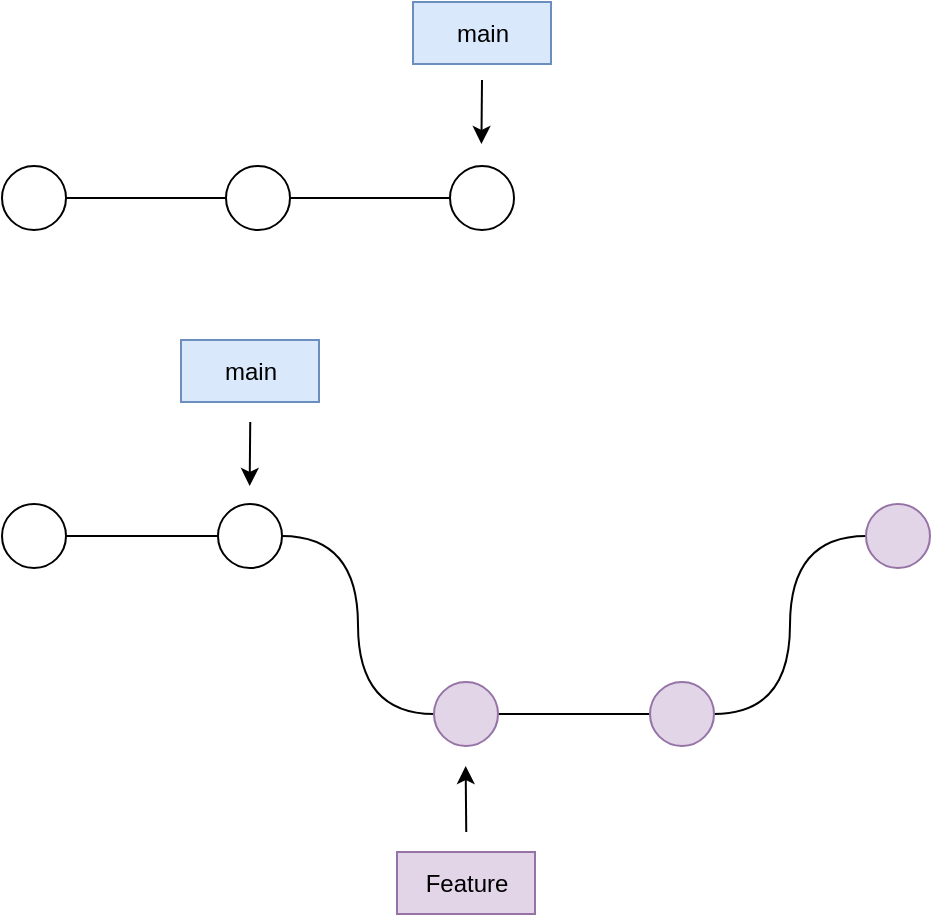 <mxfile version="14.5.0" type="github" pages="3"><diagram id="snfZdG19oCqRE-or88sP" name="Git Workflow"><mxGraphModel dx="981" dy="548" grid="0" gridSize="10" guides="1" tooltips="1" connect="1" arrows="1" fold="1" page="1" pageScale="1" pageWidth="850" pageHeight="1100" math="0" shadow="0"><root><mxCell id="0"/><mxCell id="1" parent="0"/><mxCell id="6Pitq3R_OFmoln9Lepe_-3" value="" style="edgeStyle=orthogonalEdgeStyle;rounded=0;orthogonalLoop=1;jettySize=auto;html=1;endArrow=none;endFill=0;" edge="1" parent="1" source="6Pitq3R_OFmoln9Lepe_-1" target="6Pitq3R_OFmoln9Lepe_-2"><mxGeometry relative="1" as="geometry"/></mxCell><mxCell id="6Pitq3R_OFmoln9Lepe_-1" value="" style="ellipse;whiteSpace=wrap;html=1;aspect=fixed;" vertex="1" parent="1"><mxGeometry x="151" y="330" width="32" height="32" as="geometry"/></mxCell><mxCell id="6Pitq3R_OFmoln9Lepe_-5" value="" style="edgeStyle=orthogonalEdgeStyle;rounded=0;orthogonalLoop=1;jettySize=auto;html=1;endArrow=none;endFill=0;" edge="1" parent="1" source="6Pitq3R_OFmoln9Lepe_-2" target="6Pitq3R_OFmoln9Lepe_-4"><mxGeometry relative="1" as="geometry"/></mxCell><mxCell id="6Pitq3R_OFmoln9Lepe_-2" value="" style="ellipse;whiteSpace=wrap;html=1;aspect=fixed;" vertex="1" parent="1"><mxGeometry x="263" y="330" width="32" height="32" as="geometry"/></mxCell><mxCell id="6Pitq3R_OFmoln9Lepe_-4" value="" style="ellipse;whiteSpace=wrap;html=1;aspect=fixed;" vertex="1" parent="1"><mxGeometry x="375" y="330" width="32" height="32" as="geometry"/></mxCell><mxCell id="6Pitq3R_OFmoln9Lepe_-6" value="main" style="rounded=0;whiteSpace=wrap;html=1;fillColor=#dae8fc;strokeColor=#6c8ebf;" vertex="1" parent="1"><mxGeometry x="356.5" y="248" width="69" height="31" as="geometry"/></mxCell><mxCell id="6Pitq3R_OFmoln9Lepe_-7" value="" style="endArrow=classic;html=1;" edge="1" parent="1"><mxGeometry width="50" height="50" relative="1" as="geometry"><mxPoint x="391" y="287" as="sourcePoint"/><mxPoint x="390.71" y="319" as="targetPoint"/></mxGeometry></mxCell><mxCell id="6Pitq3R_OFmoln9Lepe_-10" value="" style="edgeStyle=orthogonalEdgeStyle;rounded=0;orthogonalLoop=1;jettySize=auto;html=1;endArrow=none;endFill=0;" edge="1" parent="1" source="6Pitq3R_OFmoln9Lepe_-11" target="6Pitq3R_OFmoln9Lepe_-12"><mxGeometry relative="1" as="geometry"/></mxCell><mxCell id="6Pitq3R_OFmoln9Lepe_-11" value="" style="ellipse;whiteSpace=wrap;html=1;aspect=fixed;" vertex="1" parent="1"><mxGeometry x="151" y="499" width="32" height="32" as="geometry"/></mxCell><mxCell id="6Pitq3R_OFmoln9Lepe_-17" style="edgeStyle=orthogonalEdgeStyle;curved=1;orthogonalLoop=1;jettySize=auto;html=1;entryX=0;entryY=0.5;entryDx=0;entryDy=0;endArrow=none;endFill=0;" edge="1" parent="1" source="6Pitq3R_OFmoln9Lepe_-12" target="6Pitq3R_OFmoln9Lepe_-15"><mxGeometry relative="1" as="geometry"/></mxCell><mxCell id="6Pitq3R_OFmoln9Lepe_-12" value="" style="ellipse;whiteSpace=wrap;html=1;aspect=fixed;" vertex="1" parent="1"><mxGeometry x="259" y="499" width="32" height="32" as="geometry"/></mxCell><mxCell id="6Pitq3R_OFmoln9Lepe_-13" value="main" style="rounded=0;whiteSpace=wrap;html=1;fillColor=#dae8fc;strokeColor=#6c8ebf;" vertex="1" parent="1"><mxGeometry x="240.5" y="417" width="69" height="31" as="geometry"/></mxCell><mxCell id="6Pitq3R_OFmoln9Lepe_-14" value="" style="endArrow=classic;html=1;" edge="1" parent="1"><mxGeometry width="50" height="50" relative="1" as="geometry"><mxPoint x="275.12" y="458" as="sourcePoint"/><mxPoint x="274.83" y="490" as="targetPoint"/></mxGeometry></mxCell><mxCell id="6Pitq3R_OFmoln9Lepe_-19" value="" style="edgeStyle=orthogonalEdgeStyle;curved=1;orthogonalLoop=1;jettySize=auto;html=1;endArrow=none;endFill=0;" edge="1" parent="1" source="6Pitq3R_OFmoln9Lepe_-15" target="6Pitq3R_OFmoln9Lepe_-18"><mxGeometry relative="1" as="geometry"/></mxCell><mxCell id="6Pitq3R_OFmoln9Lepe_-15" value="" style="ellipse;whiteSpace=wrap;html=1;aspect=fixed;fillColor=#e1d5e7;strokeColor=#9673a6;" vertex="1" parent="1"><mxGeometry x="367" y="588" width="32" height="32" as="geometry"/></mxCell><mxCell id="6Pitq3R_OFmoln9Lepe_-21" value="" style="edgeStyle=orthogonalEdgeStyle;curved=1;orthogonalLoop=1;jettySize=auto;html=1;endArrow=none;endFill=0;entryX=0;entryY=0.5;entryDx=0;entryDy=0;" edge="1" parent="1" source="6Pitq3R_OFmoln9Lepe_-18" target="6Pitq3R_OFmoln9Lepe_-20"><mxGeometry relative="1" as="geometry"/></mxCell><mxCell id="6Pitq3R_OFmoln9Lepe_-18" value="" style="ellipse;whiteSpace=wrap;html=1;aspect=fixed;fillColor=#e1d5e7;strokeColor=#9673a6;" vertex="1" parent="1"><mxGeometry x="475" y="588" width="32" height="32" as="geometry"/></mxCell><mxCell id="6Pitq3R_OFmoln9Lepe_-20" value="" style="ellipse;whiteSpace=wrap;html=1;aspect=fixed;fillColor=#e1d5e7;strokeColor=#9673a6;" vertex="1" parent="1"><mxGeometry x="583" y="499" width="32" height="32" as="geometry"/></mxCell><mxCell id="6Pitq3R_OFmoln9Lepe_-22" value="Feature" style="rounded=0;whiteSpace=wrap;html=1;fillColor=#e1d5e7;strokeColor=#9673a6;" vertex="1" parent="1"><mxGeometry x="348.5" y="673" width="69" height="31" as="geometry"/></mxCell><mxCell id="6Pitq3R_OFmoln9Lepe_-23" value="" style="endArrow=classic;html=1;" edge="1" parent="1"><mxGeometry width="50" height="50" relative="1" as="geometry"><mxPoint x="383.12" y="663" as="sourcePoint"/><mxPoint x="382.83" y="630" as="targetPoint"/></mxGeometry></mxCell></root></mxGraphModel></diagram><diagram id="TmG6fo70Fj_0FlWmMKGq" name="Pipeline"><mxGraphModel dx="1422" dy="794" grid="0" gridSize="10" guides="1" tooltips="1" connect="1" arrows="1" fold="1" page="0" pageScale="1" pageWidth="850" pageHeight="1100" math="0" shadow="0"><root><mxCell id="dbR6MqpNn8hZL8l0TWm3-0"/><mxCell id="dbR6MqpNn8hZL8l0TWm3-1" parent="dbR6MqpNn8hZL8l0TWm3-0"/><mxCell id="dbR6MqpNn8hZL8l0TWm3-11" value="Pipeline" style="rounded=0;whiteSpace=wrap;html=1;align=left;verticalAlign=top;fillColor=#fad7ac;strokeColor=#b46504;" vertex="1" parent="dbR6MqpNn8hZL8l0TWm3-1"><mxGeometry x="50" y="40" width="260" height="460" as="geometry"/></mxCell><mxCell id="dbR6MqpNn8hZL8l0TWm3-4" value="Stage" style="rounded=0;whiteSpace=wrap;html=1;align=left;verticalAlign=top;fillColor=#d5e8d4;strokeColor=#82b366;" vertex="1" parent="dbR6MqpNn8hZL8l0TWm3-1"><mxGeometry x="80" y="80" width="190" height="400" as="geometry"/></mxCell><mxCell id="dbR6MqpNn8hZL8l0TWm3-5" value="Job" style="rounded=0;whiteSpace=wrap;html=1;align=left;fillColor=#dae8fc;strokeColor=#6c8ebf;verticalAlign=top;" vertex="1" parent="dbR6MqpNn8hZL8l0TWm3-1"><mxGeometry x="115" y="110" width="120" height="160" as="geometry"/></mxCell><mxCell id="dbR6MqpNn8hZL8l0TWm3-6" value="Deployment Job&lt;br&gt;Environment: name" style="rounded=0;whiteSpace=wrap;html=1;align=left;fillColor=#dae8fc;strokeColor=#6c8ebf;verticalAlign=top;" vertex="1" parent="dbR6MqpNn8hZL8l0TWm3-1"><mxGeometry x="115" y="290" width="120" height="170" as="geometry"/></mxCell><mxCell id="dbR6MqpNn8hZL8l0TWm3-12" value="Pipeline - Deploy APIM Infrastructure" style="rounded=0;whiteSpace=wrap;html=1;align=left;verticalAlign=top;fillColor=#fad7ac;strokeColor=#b46504;" vertex="1" parent="dbR6MqpNn8hZL8l0TWm3-1"><mxGeometry x="400" y="40" width="260" height="520" as="geometry"/></mxCell><mxCell id="dbR6MqpNn8hZL8l0TWm3-23" style="edgeStyle=orthogonalEdgeStyle;orthogonalLoop=1;jettySize=auto;html=1;endArrow=none;endFill=0;rounded=1;entryX=0;entryY=0.5;entryDx=0;entryDy=0;" edge="1" parent="dbR6MqpNn8hZL8l0TWm3-1" source="dbR6MqpNn8hZL8l0TWm3-19" target="dbR6MqpNn8hZL8l0TWm3-21"><mxGeometry relative="1" as="geometry"><mxPoint x="1050" y="180" as="targetPoint"/><Array as="points"><mxPoint x="1120" y="150"/><mxPoint x="1120" y="150"/></Array></mxGeometry></mxCell><mxCell id="dbR6MqpNn8hZL8l0TWm3-19" value="Environment: WAR-SYD-DV-APIM-001" style="rounded=0;whiteSpace=wrap;html=1;align=left;" vertex="1" parent="dbR6MqpNn8hZL8l0TWm3-1"><mxGeometry x="710" y="120" width="240" height="60" as="geometry"/></mxCell><mxCell id="dbR6MqpNn8hZL8l0TWm3-21" value="Manual Approval: R_Architects" style="ellipse;whiteSpace=wrap;html=1;aspect=fixed;align=center;fillColor=#cdeb8b;strokeColor=#36393d;" vertex="1" parent="dbR6MqpNn8hZL8l0TWm3-1"><mxGeometry x="1060" y="110" width="80" height="80" as="geometry"/></mxCell><mxCell id="dbR6MqpNn8hZL8l0TWm3-27" value="Task" style="shape=step;perimeter=stepPerimeter;whiteSpace=wrap;html=1;fixedSize=1;align=center;" vertex="1" parent="dbR6MqpNn8hZL8l0TWm3-1"><mxGeometry x="132.5" y="140" width="85" height="30" as="geometry"/></mxCell><mxCell id="dbR6MqpNn8hZL8l0TWm3-28" value="Task" style="shape=step;perimeter=stepPerimeter;whiteSpace=wrap;html=1;fixedSize=1;align=center;" vertex="1" parent="dbR6MqpNn8hZL8l0TWm3-1"><mxGeometry x="132.5" y="180" width="85" height="30" as="geometry"/></mxCell><mxCell id="dbR6MqpNn8hZL8l0TWm3-29" value="Task" style="shape=step;perimeter=stepPerimeter;whiteSpace=wrap;html=1;fixedSize=1;align=center;" vertex="1" parent="dbR6MqpNn8hZL8l0TWm3-1"><mxGeometry x="132.5" y="220" width="85" height="30" as="geometry"/></mxCell><mxCell id="dbR6MqpNn8hZL8l0TWm3-30" value="Task" style="shape=step;perimeter=stepPerimeter;whiteSpace=wrap;html=1;fixedSize=1;align=center;" vertex="1" parent="dbR6MqpNn8hZL8l0TWm3-1"><mxGeometry x="132.5" y="330" width="85" height="30" as="geometry"/></mxCell><mxCell id="dbR6MqpNn8hZL8l0TWm3-31" value="Task" style="shape=step;perimeter=stepPerimeter;whiteSpace=wrap;html=1;fixedSize=1;align=center;" vertex="1" parent="dbR6MqpNn8hZL8l0TWm3-1"><mxGeometry x="132.5" y="370" width="85" height="30" as="geometry"/></mxCell><mxCell id="dbR6MqpNn8hZL8l0TWm3-32" value="Task" style="shape=step;perimeter=stepPerimeter;whiteSpace=wrap;html=1;fixedSize=1;align=center;" vertex="1" parent="dbR6MqpNn8hZL8l0TWm3-1"><mxGeometry x="132.5" y="410" width="85" height="30" as="geometry"/></mxCell><mxCell id="dbR6MqpNn8hZL8l0TWm3-33" value="Stage: Development" style="rounded=0;whiteSpace=wrap;html=1;align=left;verticalAlign=top;fillColor=#d5e8d4;strokeColor=#82b366;" vertex="1" parent="dbR6MqpNn8hZL8l0TWm3-1"><mxGeometry x="425" y="80" width="190" height="210" as="geometry"/></mxCell><mxCell id="dbR6MqpNn8hZL8l0TWm3-34" value="Deployment Job" style="rounded=0;whiteSpace=wrap;html=1;align=left;fillColor=#dae8fc;strokeColor=#6c8ebf;verticalAlign=top;" vertex="1" parent="dbR6MqpNn8hZL8l0TWm3-1"><mxGeometry x="460" y="110" width="120" height="160" as="geometry"/></mxCell><mxCell id="dbR6MqpNn8hZL8l0TWm3-35" value="Download&lt;br&gt;Artifacts" style="shape=step;perimeter=stepPerimeter;whiteSpace=wrap;html=1;fixedSize=1;align=center;" vertex="1" parent="dbR6MqpNn8hZL8l0TWm3-1"><mxGeometry x="468.5" y="150" width="102.5" height="40" as="geometry"/></mxCell><mxCell id="dbR6MqpNn8hZL8l0TWm3-41" style="edgeStyle=orthogonalEdgeStyle;orthogonalLoop=1;jettySize=auto;html=1;entryX=0;entryY=0.5;entryDx=0;entryDy=0;endArrow=none;endFill=0;rounded=0;" edge="1" parent="dbR6MqpNn8hZL8l0TWm3-1" source="dbR6MqpNn8hZL8l0TWm3-36" target="dbR6MqpNn8hZL8l0TWm3-38"><mxGeometry relative="1" as="geometry"/></mxCell><mxCell id="dbR6MqpNn8hZL8l0TWm3-36" value="ARM&lt;br&gt;Deployment" style="shape=step;perimeter=stepPerimeter;whiteSpace=wrap;html=1;fixedSize=1;align=center;" vertex="1" parent="dbR6MqpNn8hZL8l0TWm3-1"><mxGeometry x="468.5" y="210" width="102.5" height="40" as="geometry"/></mxCell><mxCell id="dbR6MqpNn8hZL8l0TWm3-22" style="edgeStyle=orthogonalEdgeStyle;orthogonalLoop=1;jettySize=auto;html=1;entryX=0;entryY=0.5;entryDx=0;entryDy=0;endArrow=none;endFill=0;exitX=1;exitY=0.25;exitDx=0;exitDy=0;rounded=0;" edge="1" parent="dbR6MqpNn8hZL8l0TWm3-1" source="dbR6MqpNn8hZL8l0TWm3-34" target="dbR6MqpNn8hZL8l0TWm3-19"><mxGeometry relative="1" as="geometry"><mxPoint x="585" y="215" as="sourcePoint"/></mxGeometry></mxCell><mxCell id="dbR6MqpNn8hZL8l0TWm3-38" value="Azure Service Connection: Development" style="rounded=0;whiteSpace=wrap;html=1;align=left;" vertex="1" parent="dbR6MqpNn8hZL8l0TWm3-1"><mxGeometry x="710" y="200" width="240" height="60" as="geometry"/></mxCell><mxCell id="dbR6MqpNn8hZL8l0TWm3-44" value="Stage: System Testing&lt;br&gt;DependsOn: Development" style="rounded=0;whiteSpace=wrap;html=1;align=left;verticalAlign=top;fillColor=#d5e8d4;strokeColor=#82b366;" vertex="1" parent="dbR6MqpNn8hZL8l0TWm3-1"><mxGeometry x="425" y="310" width="190" height="220" as="geometry"/></mxCell><mxCell id="dbR6MqpNn8hZL8l0TWm3-56" style="edgeStyle=orthogonalEdgeStyle;orthogonalLoop=1;jettySize=auto;html=1;entryX=0;entryY=0.5;entryDx=0;entryDy=0;endArrow=none;endFill=0;exitX=1;exitY=0.25;exitDx=0;exitDy=0;rounded=0;" edge="1" parent="dbR6MqpNn8hZL8l0TWm3-1" source="dbR6MqpNn8hZL8l0TWm3-45" target="dbR6MqpNn8hZL8l0TWm3-50"><mxGeometry relative="1" as="geometry"/></mxCell><mxCell id="dbR6MqpNn8hZL8l0TWm3-45" value="Deployment Job" style="rounded=0;whiteSpace=wrap;html=1;align=left;fillColor=#dae8fc;strokeColor=#6c8ebf;verticalAlign=top;" vertex="1" parent="dbR6MqpNn8hZL8l0TWm3-1"><mxGeometry x="460" y="350" width="120" height="160" as="geometry"/></mxCell><mxCell id="dbR6MqpNn8hZL8l0TWm3-46" value="Download&lt;br&gt;Artifacts" style="shape=step;perimeter=stepPerimeter;whiteSpace=wrap;html=1;fixedSize=1;align=center;" vertex="1" parent="dbR6MqpNn8hZL8l0TWm3-1"><mxGeometry x="468.5" y="390" width="102.5" height="40" as="geometry"/></mxCell><mxCell id="dbR6MqpNn8hZL8l0TWm3-57" style="edgeStyle=orthogonalEdgeStyle;orthogonalLoop=1;jettySize=auto;html=1;entryX=0;entryY=0.5;entryDx=0;entryDy=0;endArrow=none;endFill=0;rounded=0;" edge="1" parent="dbR6MqpNn8hZL8l0TWm3-1" source="dbR6MqpNn8hZL8l0TWm3-47" target="dbR6MqpNn8hZL8l0TWm3-53"><mxGeometry relative="1" as="geometry"/></mxCell><mxCell id="dbR6MqpNn8hZL8l0TWm3-47" value="ARM&lt;br&gt;Deployment" style="shape=step;perimeter=stepPerimeter;whiteSpace=wrap;html=1;fixedSize=1;align=center;" vertex="1" parent="dbR6MqpNn8hZL8l0TWm3-1"><mxGeometry x="468.5" y="450" width="102.5" height="40" as="geometry"/></mxCell><mxCell id="dbR6MqpNn8hZL8l0TWm3-48" style="edgeStyle=orthogonalEdgeStyle;orthogonalLoop=1;jettySize=auto;html=1;entryX=-0.025;entryY=0.588;entryDx=0;entryDy=0;entryPerimeter=0;endArrow=none;endFill=0;rounded=1;exitX=1;exitY=0.5;exitDx=0;exitDy=0;" edge="1" parent="dbR6MqpNn8hZL8l0TWm3-1" source="dbR6MqpNn8hZL8l0TWm3-50" target="dbR6MqpNn8hZL8l0TWm3-51"><mxGeometry relative="1" as="geometry"><Array as="points"><mxPoint x="1000" y="395"/><mxPoint x="1000" y="332"/></Array></mxGeometry></mxCell><mxCell id="dbR6MqpNn8hZL8l0TWm3-49" style="edgeStyle=orthogonalEdgeStyle;orthogonalLoop=1;jettySize=auto;html=1;entryX=-0.012;entryY=0.588;entryDx=0;entryDy=0;entryPerimeter=0;endArrow=none;endFill=0;rounded=1;" edge="1" parent="dbR6MqpNn8hZL8l0TWm3-1" source="dbR6MqpNn8hZL8l0TWm3-50" target="dbR6MqpNn8hZL8l0TWm3-55"><mxGeometry relative="1" as="geometry"><Array as="points"><mxPoint x="1000" y="395"/><mxPoint x="1000" y="437"/></Array></mxGeometry></mxCell><mxCell id="dbR6MqpNn8hZL8l0TWm3-50" value="Environment: WAR-SYD-ST-APIM-001" style="rounded=0;whiteSpace=wrap;html=1;align=left;" vertex="1" parent="dbR6MqpNn8hZL8l0TWm3-1"><mxGeometry x="710" y="360" width="240" height="60" as="geometry"/></mxCell><mxCell id="dbR6MqpNn8hZL8l0TWm3-51" value="Manual Approval: R_Architects" style="ellipse;whiteSpace=wrap;html=1;aspect=fixed;align=center;fillColor=#cdeb8b;strokeColor=#36393d;" vertex="1" parent="dbR6MqpNn8hZL8l0TWm3-1"><mxGeometry x="1060" y="285" width="80" height="80" as="geometry"/></mxCell><mxCell id="dbR6MqpNn8hZL8l0TWm3-52" style="edgeStyle=orthogonalEdgeStyle;orthogonalLoop=1;jettySize=auto;html=1;entryX=0;entryY=0.5;entryDx=0;entryDy=0;endArrow=none;endFill=0;rounded=1;" edge="1" parent="dbR6MqpNn8hZL8l0TWm3-1" source="dbR6MqpNn8hZL8l0TWm3-53" target="dbR6MqpNn8hZL8l0TWm3-54"><mxGeometry relative="1" as="geometry"/></mxCell><mxCell id="dbR6MqpNn8hZL8l0TWm3-53" value="Azure Service Connection: System Testing" style="rounded=0;whiteSpace=wrap;html=1;align=left;" vertex="1" parent="dbR6MqpNn8hZL8l0TWm3-1"><mxGeometry x="710" y="440" width="240" height="60" as="geometry"/></mxCell><mxCell id="dbR6MqpNn8hZL8l0TWm3-54" value="Manual Approval: R_Architects" style="ellipse;whiteSpace=wrap;html=1;aspect=fixed;align=center;fillColor=#cdeb8b;strokeColor=#36393d;" vertex="1" parent="dbR6MqpNn8hZL8l0TWm3-1"><mxGeometry x="1060" y="495" width="80" height="80" as="geometry"/></mxCell><mxCell id="dbR6MqpNn8hZL8l0TWm3-55" value="Business Hours: 1700-2300" style="ellipse;whiteSpace=wrap;html=1;aspect=fixed;align=center;fillColor=#cdeb8b;strokeColor=#36393d;" vertex="1" parent="dbR6MqpNn8hZL8l0TWm3-1"><mxGeometry x="1060" y="390" width="80" height="80" as="geometry"/></mxCell></root></mxGraphModel></diagram><diagram id="NUEy9faL8nsKQ7QLm22Z" name="Process"><mxGraphModel dx="1641" dy="1334" grid="0" gridSize="10" guides="1" tooltips="1" connect="1" arrows="1" fold="1" page="0" pageScale="1" pageWidth="850" pageHeight="1100" math="0" shadow="0"><root><mxCell id="xniwzSARBkVPUwVMcjR3-0"/><mxCell id="xniwzSARBkVPUwVMcjR3-1" parent="xniwzSARBkVPUwVMcjR3-0"/><mxCell id="bCzq5A-Mjwc3xhO0Se3z-2" style="edgeStyle=orthogonalEdgeStyle;curved=1;orthogonalLoop=1;jettySize=auto;html=1;entryX=0;entryY=0.5;entryDx=0;entryDy=0;endArrow=none;endFill=0;" edge="1" parent="xniwzSARBkVPUwVMcjR3-1" source="bCzq5A-Mjwc3xhO0Se3z-3" target="bCzq5A-Mjwc3xhO0Se3z-7"><mxGeometry relative="1" as="geometry"/></mxCell><mxCell id="bCzq5A-Mjwc3xhO0Se3z-3" value="" style="ellipse;whiteSpace=wrap;html=1;aspect=fixed;" vertex="1" parent="xniwzSARBkVPUwVMcjR3-1"><mxGeometry x="148" y="112" width="32" height="32" as="geometry"/></mxCell><mxCell id="bCzq5A-Mjwc3xhO0Se3z-4" value="main" style="rounded=0;whiteSpace=wrap;html=1;fillColor=#dae8fc;strokeColor=#6c8ebf;" vertex="1" parent="xniwzSARBkVPUwVMcjR3-1"><mxGeometry x="129.5" y="30" width="69" height="31" as="geometry"/></mxCell><mxCell id="bCzq5A-Mjwc3xhO0Se3z-5" value="" style="endArrow=classic;html=1;" edge="1" parent="xniwzSARBkVPUwVMcjR3-1"><mxGeometry width="50" height="50" relative="1" as="geometry"><mxPoint x="164.12" y="71.0" as="sourcePoint"/><mxPoint x="163.83" y="103" as="targetPoint"/></mxGeometry></mxCell><mxCell id="bCzq5A-Mjwc3xhO0Se3z-6" value="" style="edgeStyle=orthogonalEdgeStyle;curved=1;orthogonalLoop=1;jettySize=auto;html=1;endArrow=none;endFill=0;" edge="1" parent="xniwzSARBkVPUwVMcjR3-1" source="bCzq5A-Mjwc3xhO0Se3z-7" target="bCzq5A-Mjwc3xhO0Se3z-9"><mxGeometry relative="1" as="geometry"/></mxCell><mxCell id="bCzq5A-Mjwc3xhO0Se3z-7" value="" style="ellipse;whiteSpace=wrap;html=1;aspect=fixed;fillColor=#e1d5e7;strokeColor=#9673a6;" vertex="1" parent="xniwzSARBkVPUwVMcjR3-1"><mxGeometry x="256" y="201" width="32" height="32" as="geometry"/></mxCell><mxCell id="bCzq5A-Mjwc3xhO0Se3z-8" value="" style="edgeStyle=orthogonalEdgeStyle;curved=1;orthogonalLoop=1;jettySize=auto;html=1;endArrow=none;endFill=0;entryX=0;entryY=0.5;entryDx=0;entryDy=0;" edge="1" parent="xniwzSARBkVPUwVMcjR3-1" source="bCzq5A-Mjwc3xhO0Se3z-9" target="bCzq5A-Mjwc3xhO0Se3z-10"><mxGeometry relative="1" as="geometry"/></mxCell><mxCell id="bCzq5A-Mjwc3xhO0Se3z-9" value="" style="ellipse;whiteSpace=wrap;html=1;aspect=fixed;fillColor=#e1d5e7;strokeColor=#9673a6;" vertex="1" parent="xniwzSARBkVPUwVMcjR3-1"><mxGeometry x="364" y="201" width="32" height="32" as="geometry"/></mxCell><mxCell id="bCzq5A-Mjwc3xhO0Se3z-10" value="" style="ellipse;whiteSpace=wrap;html=1;aspect=fixed;fillColor=#e1d5e7;strokeColor=#9673a6;" vertex="1" parent="xniwzSARBkVPUwVMcjR3-1"><mxGeometry x="472" y="112" width="32" height="32" as="geometry"/></mxCell><mxCell id="bCzq5A-Mjwc3xhO0Se3z-11" value="Feature" style="rounded=0;whiteSpace=wrap;html=1;fillColor=#e1d5e7;strokeColor=#9673a6;" vertex="1" parent="xniwzSARBkVPUwVMcjR3-1"><mxGeometry x="237.5" y="286" width="69" height="31" as="geometry"/></mxCell><mxCell id="bCzq5A-Mjwc3xhO0Se3z-12" value="" style="endArrow=classic;html=1;" edge="1" parent="xniwzSARBkVPUwVMcjR3-1"><mxGeometry width="50" height="50" relative="1" as="geometry"><mxPoint x="272.12" y="276" as="sourcePoint"/><mxPoint x="271.83" y="243" as="targetPoint"/></mxGeometry></mxCell><mxCell id="Oj1EaY_7PNmMGjf6ZaVG-0" value="Pipeline - Deploy APIM Infrastructure" style="rounded=0;whiteSpace=wrap;html=1;align=left;verticalAlign=top;fillColor=#fad7ac;strokeColor=#b46504;" vertex="1" parent="xniwzSARBkVPUwVMcjR3-1"><mxGeometry x="670" y="30" width="260" height="658" as="geometry"/></mxCell><mxCell id="Oj1EaY_7PNmMGjf6ZaVG-37" style="edgeStyle=orthogonalEdgeStyle;rounded=0;orthogonalLoop=1;jettySize=auto;html=1;entryX=0;entryY=0.5;entryDx=0;entryDy=0;endArrow=classic;endFill=1;" edge="1" parent="xniwzSARBkVPUwVMcjR3-1" source="Oj1EaY_7PNmMGjf6ZaVG-2" target="Oj1EaY_7PNmMGjf6ZaVG-3"><mxGeometry relative="1" as="geometry"/></mxCell><mxCell id="Oj1EaY_7PNmMGjf6ZaVG-2" value="&lt;b&gt;Environment&lt;/b&gt;: WAR-SYD-DV-APIM-001" style="rounded=0;whiteSpace=wrap;html=1;align=left;" vertex="1" parent="xniwzSARBkVPUwVMcjR3-1"><mxGeometry x="980" y="110" width="240" height="60" as="geometry"/></mxCell><mxCell id="Oj1EaY_7PNmMGjf6ZaVG-3" value="Manual Approval: R_Architects" style="ellipse;whiteSpace=wrap;html=1;aspect=fixed;align=center;fillColor=#cdeb8b;strokeColor=#36393d;" vertex="1" parent="xniwzSARBkVPUwVMcjR3-1"><mxGeometry x="1330" y="100" width="80" height="80" as="geometry"/></mxCell><mxCell id="Oj1EaY_7PNmMGjf6ZaVG-4" value="Stage: Development" style="rounded=0;whiteSpace=wrap;html=1;align=left;verticalAlign=top;fillColor=#d5e8d4;strokeColor=#82b366;" vertex="1" parent="xniwzSARBkVPUwVMcjR3-1"><mxGeometry x="695" y="70" width="190" height="210" as="geometry"/></mxCell><mxCell id="Oj1EaY_7PNmMGjf6ZaVG-5" value="Deployment Job" style="rounded=0;whiteSpace=wrap;html=1;align=left;fillColor=#dae8fc;strokeColor=#6c8ebf;verticalAlign=top;" vertex="1" parent="xniwzSARBkVPUwVMcjR3-1"><mxGeometry x="730" y="100" width="120" height="160" as="geometry"/></mxCell><mxCell id="Oj1EaY_7PNmMGjf6ZaVG-6" value="Download&lt;br&gt;Artifacts" style="shape=step;perimeter=stepPerimeter;whiteSpace=wrap;html=1;fixedSize=1;align=center;" vertex="1" parent="xniwzSARBkVPUwVMcjR3-1"><mxGeometry x="738.5" y="140" width="102.5" height="40" as="geometry"/></mxCell><mxCell id="Oj1EaY_7PNmMGjf6ZaVG-7" style="edgeStyle=orthogonalEdgeStyle;orthogonalLoop=1;jettySize=auto;html=1;entryX=0;entryY=0.5;entryDx=0;entryDy=0;endArrow=classic;endFill=1;rounded=0;" edge="1" parent="xniwzSARBkVPUwVMcjR3-1" source="Oj1EaY_7PNmMGjf6ZaVG-8" target="Oj1EaY_7PNmMGjf6ZaVG-10"><mxGeometry relative="1" as="geometry"/></mxCell><mxCell id="Oj1EaY_7PNmMGjf6ZaVG-8" value="ARM&lt;br&gt;Deployment" style="shape=step;perimeter=stepPerimeter;whiteSpace=wrap;html=1;fixedSize=1;align=center;" vertex="1" parent="xniwzSARBkVPUwVMcjR3-1"><mxGeometry x="738.5" y="200" width="102.5" height="40" as="geometry"/></mxCell><mxCell id="Oj1EaY_7PNmMGjf6ZaVG-9" style="edgeStyle=orthogonalEdgeStyle;orthogonalLoop=1;jettySize=auto;html=1;entryX=0;entryY=0.5;entryDx=0;entryDy=0;endArrow=classic;endFill=1;exitX=1;exitY=0.25;exitDx=0;exitDy=0;rounded=0;" edge="1" parent="xniwzSARBkVPUwVMcjR3-1" source="Oj1EaY_7PNmMGjf6ZaVG-5" target="Oj1EaY_7PNmMGjf6ZaVG-2"><mxGeometry relative="1" as="geometry"><mxPoint x="855" y="205" as="sourcePoint"/></mxGeometry></mxCell><mxCell id="Oj1EaY_7PNmMGjf6ZaVG-34" style="edgeStyle=orthogonalEdgeStyle;rounded=0;orthogonalLoop=1;jettySize=auto;html=1;endArrow=classic;endFill=1;" edge="1" parent="xniwzSARBkVPUwVMcjR3-1" source="Oj1EaY_7PNmMGjf6ZaVG-10" target="Oj1EaY_7PNmMGjf6ZaVG-33"><mxGeometry relative="1" as="geometry"/></mxCell><mxCell id="Oj1EaY_7PNmMGjf6ZaVG-10" value="&lt;b&gt;Service Connection&lt;/b&gt;: Development" style="rounded=0;whiteSpace=wrap;html=1;align=left;" vertex="1" parent="xniwzSARBkVPUwVMcjR3-1"><mxGeometry x="980" y="190" width="240" height="60" as="geometry"/></mxCell><mxCell id="Oj1EaY_7PNmMGjf6ZaVG-11" value="Stage: System Testing&lt;br&gt;DependsOn: Development" style="rounded=0;whiteSpace=wrap;html=1;align=left;verticalAlign=top;fillColor=#d5e8d4;strokeColor=#82b366;" vertex="1" parent="xniwzSARBkVPUwVMcjR3-1"><mxGeometry x="695" y="300" width="190" height="220" as="geometry"/></mxCell><mxCell id="Oj1EaY_7PNmMGjf6ZaVG-12" style="edgeStyle=orthogonalEdgeStyle;orthogonalLoop=1;jettySize=auto;html=1;entryX=0;entryY=0.5;entryDx=0;entryDy=0;endArrow=classic;endFill=1;exitX=1;exitY=0.25;exitDx=0;exitDy=0;rounded=0;" edge="1" parent="xniwzSARBkVPUwVMcjR3-1" source="Oj1EaY_7PNmMGjf6ZaVG-13" target="Oj1EaY_7PNmMGjf6ZaVG-19"><mxGeometry relative="1" as="geometry"/></mxCell><mxCell id="Oj1EaY_7PNmMGjf6ZaVG-13" value="Deployment Job" style="rounded=0;whiteSpace=wrap;html=1;align=left;fillColor=#dae8fc;strokeColor=#6c8ebf;verticalAlign=top;" vertex="1" parent="xniwzSARBkVPUwVMcjR3-1"><mxGeometry x="730" y="340" width="120" height="160" as="geometry"/></mxCell><mxCell id="Oj1EaY_7PNmMGjf6ZaVG-14" value="Download&lt;br&gt;Artifacts" style="shape=step;perimeter=stepPerimeter;whiteSpace=wrap;html=1;fixedSize=1;align=center;" vertex="1" parent="xniwzSARBkVPUwVMcjR3-1"><mxGeometry x="738.5" y="380" width="102.5" height="40" as="geometry"/></mxCell><mxCell id="Oj1EaY_7PNmMGjf6ZaVG-15" style="edgeStyle=orthogonalEdgeStyle;orthogonalLoop=1;jettySize=auto;html=1;entryX=0;entryY=0.5;entryDx=0;entryDy=0;endArrow=classic;endFill=1;rounded=0;" edge="1" parent="xniwzSARBkVPUwVMcjR3-1" source="Oj1EaY_7PNmMGjf6ZaVG-16" target="Oj1EaY_7PNmMGjf6ZaVG-22"><mxGeometry relative="1" as="geometry"/></mxCell><mxCell id="Oj1EaY_7PNmMGjf6ZaVG-16" value="ARM&lt;br&gt;Deployment" style="shape=step;perimeter=stepPerimeter;whiteSpace=wrap;html=1;fixedSize=1;align=center;" vertex="1" parent="xniwzSARBkVPUwVMcjR3-1"><mxGeometry x="738.5" y="440" width="102.5" height="40" as="geometry"/></mxCell><mxCell id="Oj1EaY_7PNmMGjf6ZaVG-17" style="edgeStyle=orthogonalEdgeStyle;orthogonalLoop=1;jettySize=auto;html=1;entryX=-0.025;entryY=0.588;entryDx=0;entryDy=0;entryPerimeter=0;endArrow=classic;endFill=1;rounded=1;exitX=1;exitY=0.5;exitDx=0;exitDy=0;" edge="1" parent="xniwzSARBkVPUwVMcjR3-1" source="Oj1EaY_7PNmMGjf6ZaVG-19" target="Oj1EaY_7PNmMGjf6ZaVG-20"><mxGeometry relative="1" as="geometry"><Array as="points"><mxPoint x="1270" y="385"/><mxPoint x="1270" y="322"/></Array></mxGeometry></mxCell><mxCell id="Oj1EaY_7PNmMGjf6ZaVG-18" style="edgeStyle=orthogonalEdgeStyle;orthogonalLoop=1;jettySize=auto;html=1;entryX=-0.012;entryY=0.588;entryDx=0;entryDy=0;entryPerimeter=0;endArrow=classic;endFill=1;rounded=1;" edge="1" parent="xniwzSARBkVPUwVMcjR3-1" source="Oj1EaY_7PNmMGjf6ZaVG-19" target="Oj1EaY_7PNmMGjf6ZaVG-24"><mxGeometry relative="1" as="geometry"><Array as="points"><mxPoint x="1270" y="385"/><mxPoint x="1270" y="427"/></Array></mxGeometry></mxCell><mxCell id="Oj1EaY_7PNmMGjf6ZaVG-19" value="&lt;b&gt;Environment&lt;/b&gt;: WAR-SYD-ST-APIM-001" style="rounded=0;whiteSpace=wrap;html=1;align=left;" vertex="1" parent="xniwzSARBkVPUwVMcjR3-1"><mxGeometry x="980" y="350" width="240" height="60" as="geometry"/></mxCell><mxCell id="Oj1EaY_7PNmMGjf6ZaVG-20" value="Manual Approval: R_Architects" style="ellipse;whiteSpace=wrap;html=1;aspect=fixed;align=center;fillColor=#cdeb8b;strokeColor=#36393d;" vertex="1" parent="xniwzSARBkVPUwVMcjR3-1"><mxGeometry x="1330" y="275" width="80" height="80" as="geometry"/></mxCell><mxCell id="Oj1EaY_7PNmMGjf6ZaVG-21" style="edgeStyle=orthogonalEdgeStyle;orthogonalLoop=1;jettySize=auto;html=1;entryX=0;entryY=0.5;entryDx=0;entryDy=0;endArrow=classic;endFill=1;rounded=1;" edge="1" parent="xniwzSARBkVPUwVMcjR3-1" source="Oj1EaY_7PNmMGjf6ZaVG-22" target="Oj1EaY_7PNmMGjf6ZaVG-23"><mxGeometry relative="1" as="geometry"/></mxCell><mxCell id="Oj1EaY_7PNmMGjf6ZaVG-22" value="&lt;b&gt;Service Connection&lt;/b&gt;: System Testing" style="rounded=0;whiteSpace=wrap;html=1;align=left;" vertex="1" parent="xniwzSARBkVPUwVMcjR3-1"><mxGeometry x="980" y="430" width="240" height="60" as="geometry"/></mxCell><mxCell id="Oj1EaY_7PNmMGjf6ZaVG-36" style="edgeStyle=orthogonalEdgeStyle;rounded=0;orthogonalLoop=1;jettySize=auto;html=1;endArrow=classic;endFill=1;" edge="1" parent="xniwzSARBkVPUwVMcjR3-1" source="Oj1EaY_7PNmMGjf6ZaVG-23" target="Oj1EaY_7PNmMGjf6ZaVG-35"><mxGeometry relative="1" as="geometry"/></mxCell><mxCell id="Oj1EaY_7PNmMGjf6ZaVG-23" value="Manual Approval: R_Architects" style="ellipse;whiteSpace=wrap;html=1;aspect=fixed;align=center;fillColor=#cdeb8b;strokeColor=#36393d;" vertex="1" parent="xniwzSARBkVPUwVMcjR3-1"><mxGeometry x="1330" y="485" width="80" height="80" as="geometry"/></mxCell><mxCell id="Oj1EaY_7PNmMGjf6ZaVG-24" value="Business Hours: 1700-2300" style="ellipse;whiteSpace=wrap;html=1;aspect=fixed;align=center;fillColor=#cdeb8b;strokeColor=#36393d;" vertex="1" parent="xniwzSARBkVPUwVMcjR3-1"><mxGeometry x="1330" y="380" width="80" height="80" as="geometry"/></mxCell><mxCell id="Oj1EaY_7PNmMGjf6ZaVG-26" value="PR Trigger" style="endArrow=classic;html=1;" edge="1" parent="xniwzSARBkVPUwVMcjR3-1"><mxGeometry width="50" height="50" relative="1" as="geometry"><mxPoint x="530" y="127.5" as="sourcePoint"/><mxPoint x="660" y="128" as="targetPoint"/></mxGeometry></mxCell><mxCell id="Oj1EaY_7PNmMGjf6ZaVG-27" value="&lt;div style=&quot;text-align: left&quot;&gt;&lt;span&gt;&lt;b&gt;Pull Request&lt;/b&gt;&lt;/span&gt;&lt;/div&gt;&lt;div style=&quot;text-align: left&quot;&gt;&lt;span&gt;Approved by:&lt;/span&gt;&lt;br&gt;&lt;/div&gt;&lt;div style=&quot;text-align: left&quot;&gt;&lt;ul&gt;&lt;li&gt;&lt;span&gt;Author&lt;/span&gt;&lt;/li&gt;&lt;li&gt;&lt;span&gt;R_Architects&lt;/span&gt;&lt;/li&gt;&lt;/ul&gt;&lt;/div&gt;" style="rounded=0;whiteSpace=wrap;html=1;align=center;" vertex="1" parent="xniwzSARBkVPUwVMcjR3-1"><mxGeometry x="530" y="10" width="120" height="100" as="geometry"/></mxCell><mxCell id="Oj1EaY_7PNmMGjf6ZaVG-28" value="Stage: Stage n+1&lt;br&gt;DependsOn: System Testing" style="rounded=0;whiteSpace=wrap;html=1;align=left;verticalAlign=top;fillColor=#d5e8d4;strokeColor=#82b366;" vertex="1" parent="xniwzSARBkVPUwVMcjR3-1"><mxGeometry x="695" y="538" width="190" height="129" as="geometry"/></mxCell><mxCell id="Oj1EaY_7PNmMGjf6ZaVG-29" value="Deployment Job" style="rounded=0;whiteSpace=wrap;html=1;align=left;fillColor=#dae8fc;strokeColor=#6c8ebf;verticalAlign=top;" vertex="1" parent="xniwzSARBkVPUwVMcjR3-1"><mxGeometry x="730" y="578" width="120" height="78" as="geometry"/></mxCell><mxCell id="Oj1EaY_7PNmMGjf6ZaVG-30" value="Task" style="shape=step;perimeter=stepPerimeter;whiteSpace=wrap;html=1;fixedSize=1;align=center;" vertex="1" parent="xniwzSARBkVPUwVMcjR3-1"><mxGeometry x="738.75" y="606" width="102.5" height="40" as="geometry"/></mxCell><mxCell id="Oj1EaY_7PNmMGjf6ZaVG-33" value="Azure Resource Group" style="aspect=fixed;html=1;points=[];align=center;image;fontSize=12;image=img/lib/mscae/ResourceGroup.svg;" vertex="1" parent="xniwzSARBkVPUwVMcjR3-1"><mxGeometry x="1345" y="200" width="50" height="40" as="geometry"/></mxCell><mxCell id="Oj1EaY_7PNmMGjf6ZaVG-35" value="Azure Resource Group" style="aspect=fixed;html=1;points=[];align=center;image;fontSize=12;image=img/lib/mscae/ResourceGroup.svg;" vertex="1" parent="xniwzSARBkVPUwVMcjR3-1"><mxGeometry x="1502" y="505" width="50" height="40" as="geometry"/></mxCell><mxCell id="Oj1EaY_7PNmMGjf6ZaVG-38" value="Git Workflow" style="text;html=1;strokeColor=none;fillColor=none;align=center;verticalAlign=top;whiteSpace=wrap;rounded=0;fontColor=#CC00CC;fontSize=21;fontStyle=1" vertex="1" parent="xniwzSARBkVPUwVMcjR3-1"><mxGeometry x="269" y="-83" width="127" height="56" as="geometry"/></mxCell><mxCell id="Oj1EaY_7PNmMGjf6ZaVG-39" value="Branch Protection" style="text;html=1;strokeColor=none;fillColor=none;align=center;verticalAlign=top;whiteSpace=wrap;rounded=0;fontColor=#CC00CC;fontSize=21;fontStyle=1" vertex="1" parent="xniwzSARBkVPUwVMcjR3-1"><mxGeometry x="526.5" y="-83" width="127" height="56" as="geometry"/></mxCell><mxCell id="Oj1EaY_7PNmMGjf6ZaVG-40" value="Pipelines" style="text;html=1;strokeColor=none;fillColor=none;align=center;verticalAlign=top;whiteSpace=wrap;rounded=0;fontColor=#CC00CC;fontSize=21;fontStyle=1" vertex="1" parent="xniwzSARBkVPUwVMcjR3-1"><mxGeometry x="726.5" y="-83" width="127" height="56" as="geometry"/></mxCell><mxCell id="Oj1EaY_7PNmMGjf6ZaVG-42" value="Service Connections" style="text;html=1;strokeColor=none;fillColor=none;align=center;verticalAlign=top;whiteSpace=wrap;rounded=0;fontColor=#CC00CC;fontSize=21;fontStyle=1" vertex="1" parent="xniwzSARBkVPUwVMcjR3-1"><mxGeometry x="1026" y="-83" width="127" height="56" as="geometry"/></mxCell><mxCell id="Oj1EaY_7PNmMGjf6ZaVG-43" value="Approvals &amp;amp; Checks" style="text;html=1;strokeColor=none;fillColor=none;align=center;verticalAlign=top;whiteSpace=wrap;rounded=0;fontColor=#CC00CC;fontSize=21;fontStyle=1" vertex="1" parent="xniwzSARBkVPUwVMcjR3-1"><mxGeometry x="1294" y="-83" width="127" height="56" as="geometry"/></mxCell><mxCell id="Oj1EaY_7PNmMGjf6ZaVG-44" value="" style="endArrow=none;html=1;fontSize=21;fontColor=#CC00CC;strokeColor=#CC00CC;" edge="1" parent="xniwzSARBkVPUwVMcjR3-1"><mxGeometry width="50" height="50" relative="1" as="geometry"><mxPoint x="82" y="-9" as="sourcePoint"/><mxPoint x="1599" y="-9" as="targetPoint"/></mxGeometry></mxCell></root></mxGraphModel></diagram></mxfile>